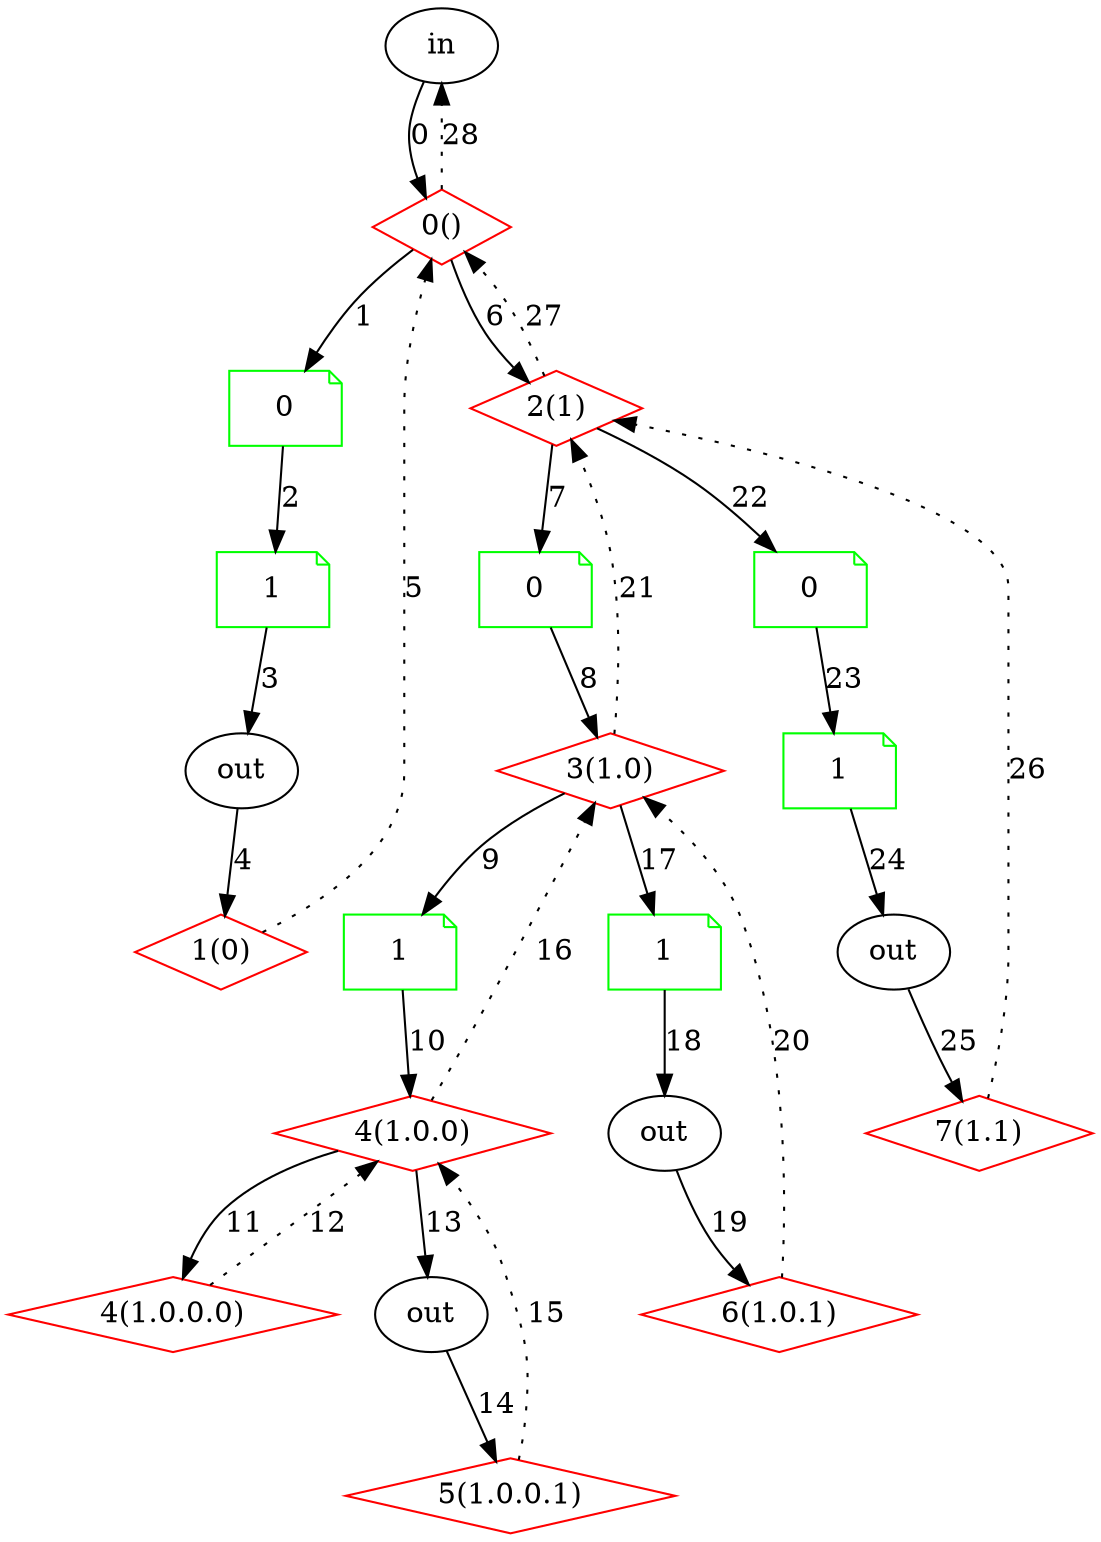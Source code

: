 digraph JEG {
  rankdir=TB;
  1 [label = "in", shape = "ellipse"];
  2 [label = "0()", shape = "diamond", color = "red"];
  3 [label = "0", shape = "note", color = "green"];
  4 [label = "1", shape = "note", color = "green"];
  5 [label = "out", shape = "ellipse"];
  6 [label = "1(0)", shape = "diamond", color = "red"];
  7 [label = "2(1)", shape = "diamond", color = "red"];
  8 [label = "0", shape = "note", color = "green"];
  9 [label = "3(1.0)", shape = "diamond", color = "red"];
  10 [label = "1", shape = "note", color = "green"];
  11 [label = "4(1.0.0)", shape = "diamond", color = "red"];
  12 [label = "4(1.0.0.0)", shape = "diamond", color = "red"];
  13 [label = "out", shape = "ellipse"];
  14 [label = "5(1.0.0.1)", shape = "diamond", color = "red"];
  15 [label = "1", shape = "note", color = "green"];
  16 [label = "out", shape = "ellipse"];
  17 [label = "6(1.0.1)", shape = "diamond", color = "red"];
  18 [label = "0", shape = "note", color = "green"];
  19 [label = "1", shape = "note", color = "green"];
  20 [label = "out", shape = "ellipse"];
  21 [label = "7(1.1)", shape = "diamond", color = "red"];
  1 -> 2 [ label = "0", style = "solid" ];
  2 -> 3 [ label = "1", style = "solid" ];
  3 -> 4 [ label = "2", style = "solid" ];
  4 -> 5 [ label = "3", style = "solid" ];
  5 -> 6 [ label = "4", style = "solid" ];
  6 -> 2 [ label = "5", style = "dotted" ];
  2 -> 7 [ label = "6", style = "solid" ];
  7 -> 8 [ label = "7", style = "solid" ];
  8 -> 9 [ label = "8", style = "solid" ];
  9 -> 10 [ label = "9", style = "solid" ];
  10 -> 11 [ label = "10", style = "solid" ];
  11 -> 12 [ label = "11", style = "solid" ];
  12 -> 11 [ label = "12", style = "dotted" ];
  11 -> 13 [ label = "13", style = "solid" ];
  13 -> 14 [ label = "14", style = "solid" ];
  14 -> 11 [ label = "15", style = "dotted" ];
  11 -> 9 [ label = "16", style = "dotted" ];
  9 -> 15 [ label = "17", style = "solid" ];
  15 -> 16 [ label = "18", style = "solid" ];
  16 -> 17 [ label = "19", style = "solid" ];
  17 -> 9 [ label = "20", style = "dotted" ];
  9 -> 7 [ label = "21", style = "dotted" ];
  7 -> 18 [ label = "22", style = "solid" ];
  18 -> 19 [ label = "23", style = "solid" ];
  19 -> 20 [ label = "24", style = "solid" ];
  20 -> 21 [ label = "25", style = "solid" ];
  21 -> 7 [ label = "26", style = "dotted" ];
  7 -> 2 [ label = "27", style = "dotted" ];
  2 -> 1 [ label = "28", style = "dotted" ];
}
